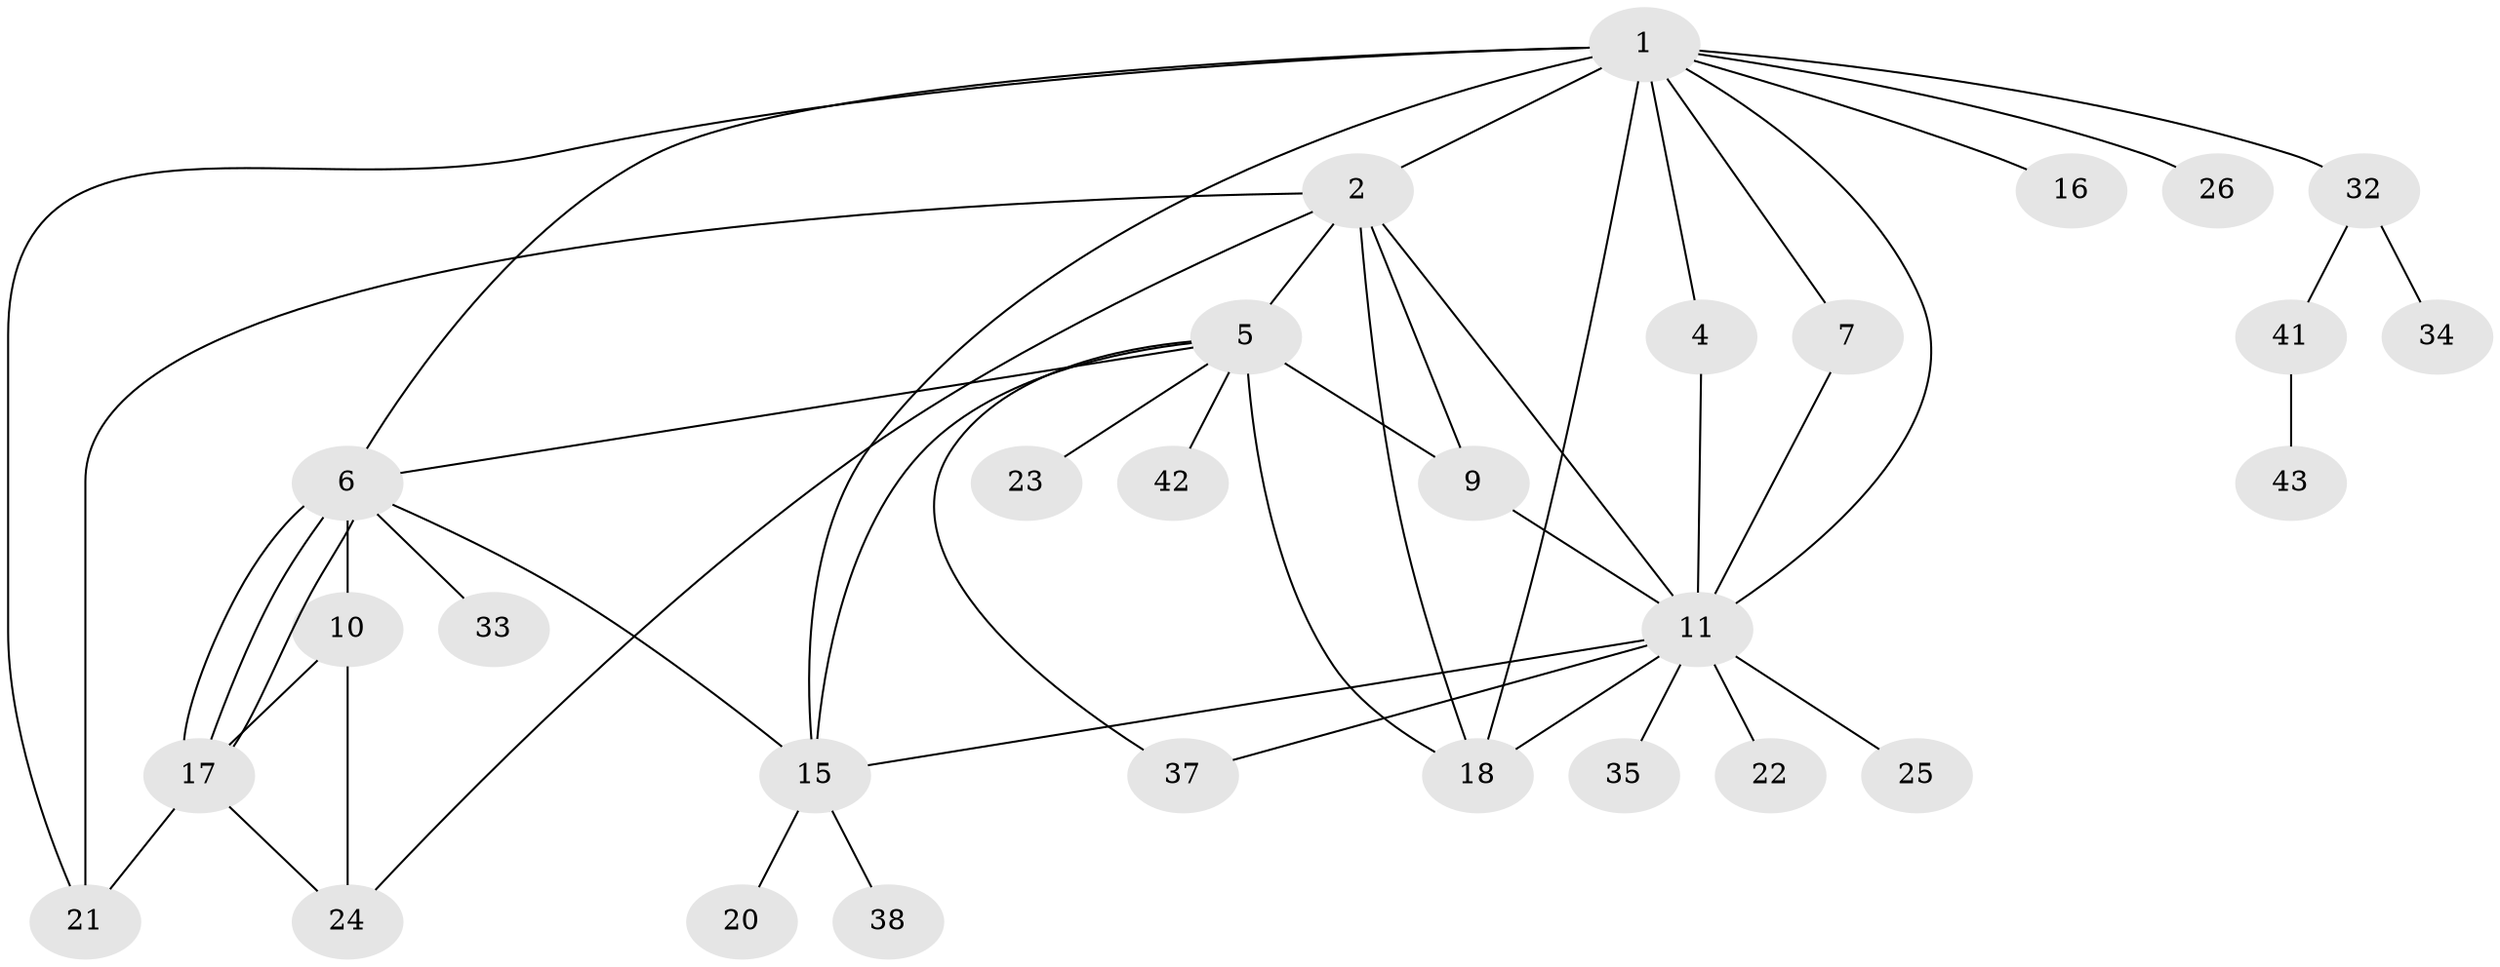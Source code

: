 // original degree distribution, {5: 0.013513513513513514, 11: 0.02702702702702703, 16: 0.013513513513513514, 2: 0.2702702702702703, 14: 0.013513513513513514, 1: 0.4189189189189189, 4: 0.02702702702702703, 3: 0.14864864864864866, 10: 0.013513513513513514, 8: 0.02702702702702703, 6: 0.013513513513513514, 7: 0.013513513513513514}
// Generated by graph-tools (version 1.1) at 2025/18/03/04/25 18:18:04]
// undirected, 29 vertices, 48 edges
graph export_dot {
graph [start="1"]
  node [color=gray90,style=filled];
  1 [super="+12+3+14"];
  2 [super="+13+65+72+44"];
  4;
  5 [super="+28+40+47+69"];
  6 [super="+8+48"];
  7;
  9;
  10;
  11 [super="+36+27+58"];
  15 [super="+54+39+19"];
  16;
  17 [super="+57+51"];
  18 [super="+31+30"];
  20;
  21;
  22;
  23;
  24;
  25;
  26;
  32 [super="+53"];
  33 [super="+55"];
  34;
  35;
  37 [super="+56"];
  38;
  41;
  42;
  43 [super="+60"];
  1 -- 2 [weight=2];
  1 -- 15;
  1 -- 32;
  1 -- 4;
  1 -- 6;
  1 -- 7;
  1 -- 11 [weight=2];
  1 -- 16;
  1 -- 18 [weight=2];
  1 -- 21;
  1 -- 26;
  2 -- 5 [weight=4];
  2 -- 21;
  2 -- 24;
  2 -- 18 [weight=2];
  2 -- 9 [weight=2];
  2 -- 11 [weight=2];
  4 -- 11;
  5 -- 6;
  5 -- 9;
  5 -- 23;
  5 -- 37;
  5 -- 42;
  5 -- 18;
  5 -- 15;
  6 -- 10;
  6 -- 15;
  6 -- 17 [weight=2];
  6 -- 17;
  6 -- 17;
  6 -- 33;
  7 -- 11;
  9 -- 11;
  10 -- 17;
  10 -- 24;
  11 -- 22;
  11 -- 25;
  11 -- 18 [weight=2];
  11 -- 15;
  11 -- 35;
  11 -- 37;
  15 -- 20;
  15 -- 38;
  17 -- 24;
  17 -- 21;
  32 -- 34;
  32 -- 41;
  41 -- 43;
}
